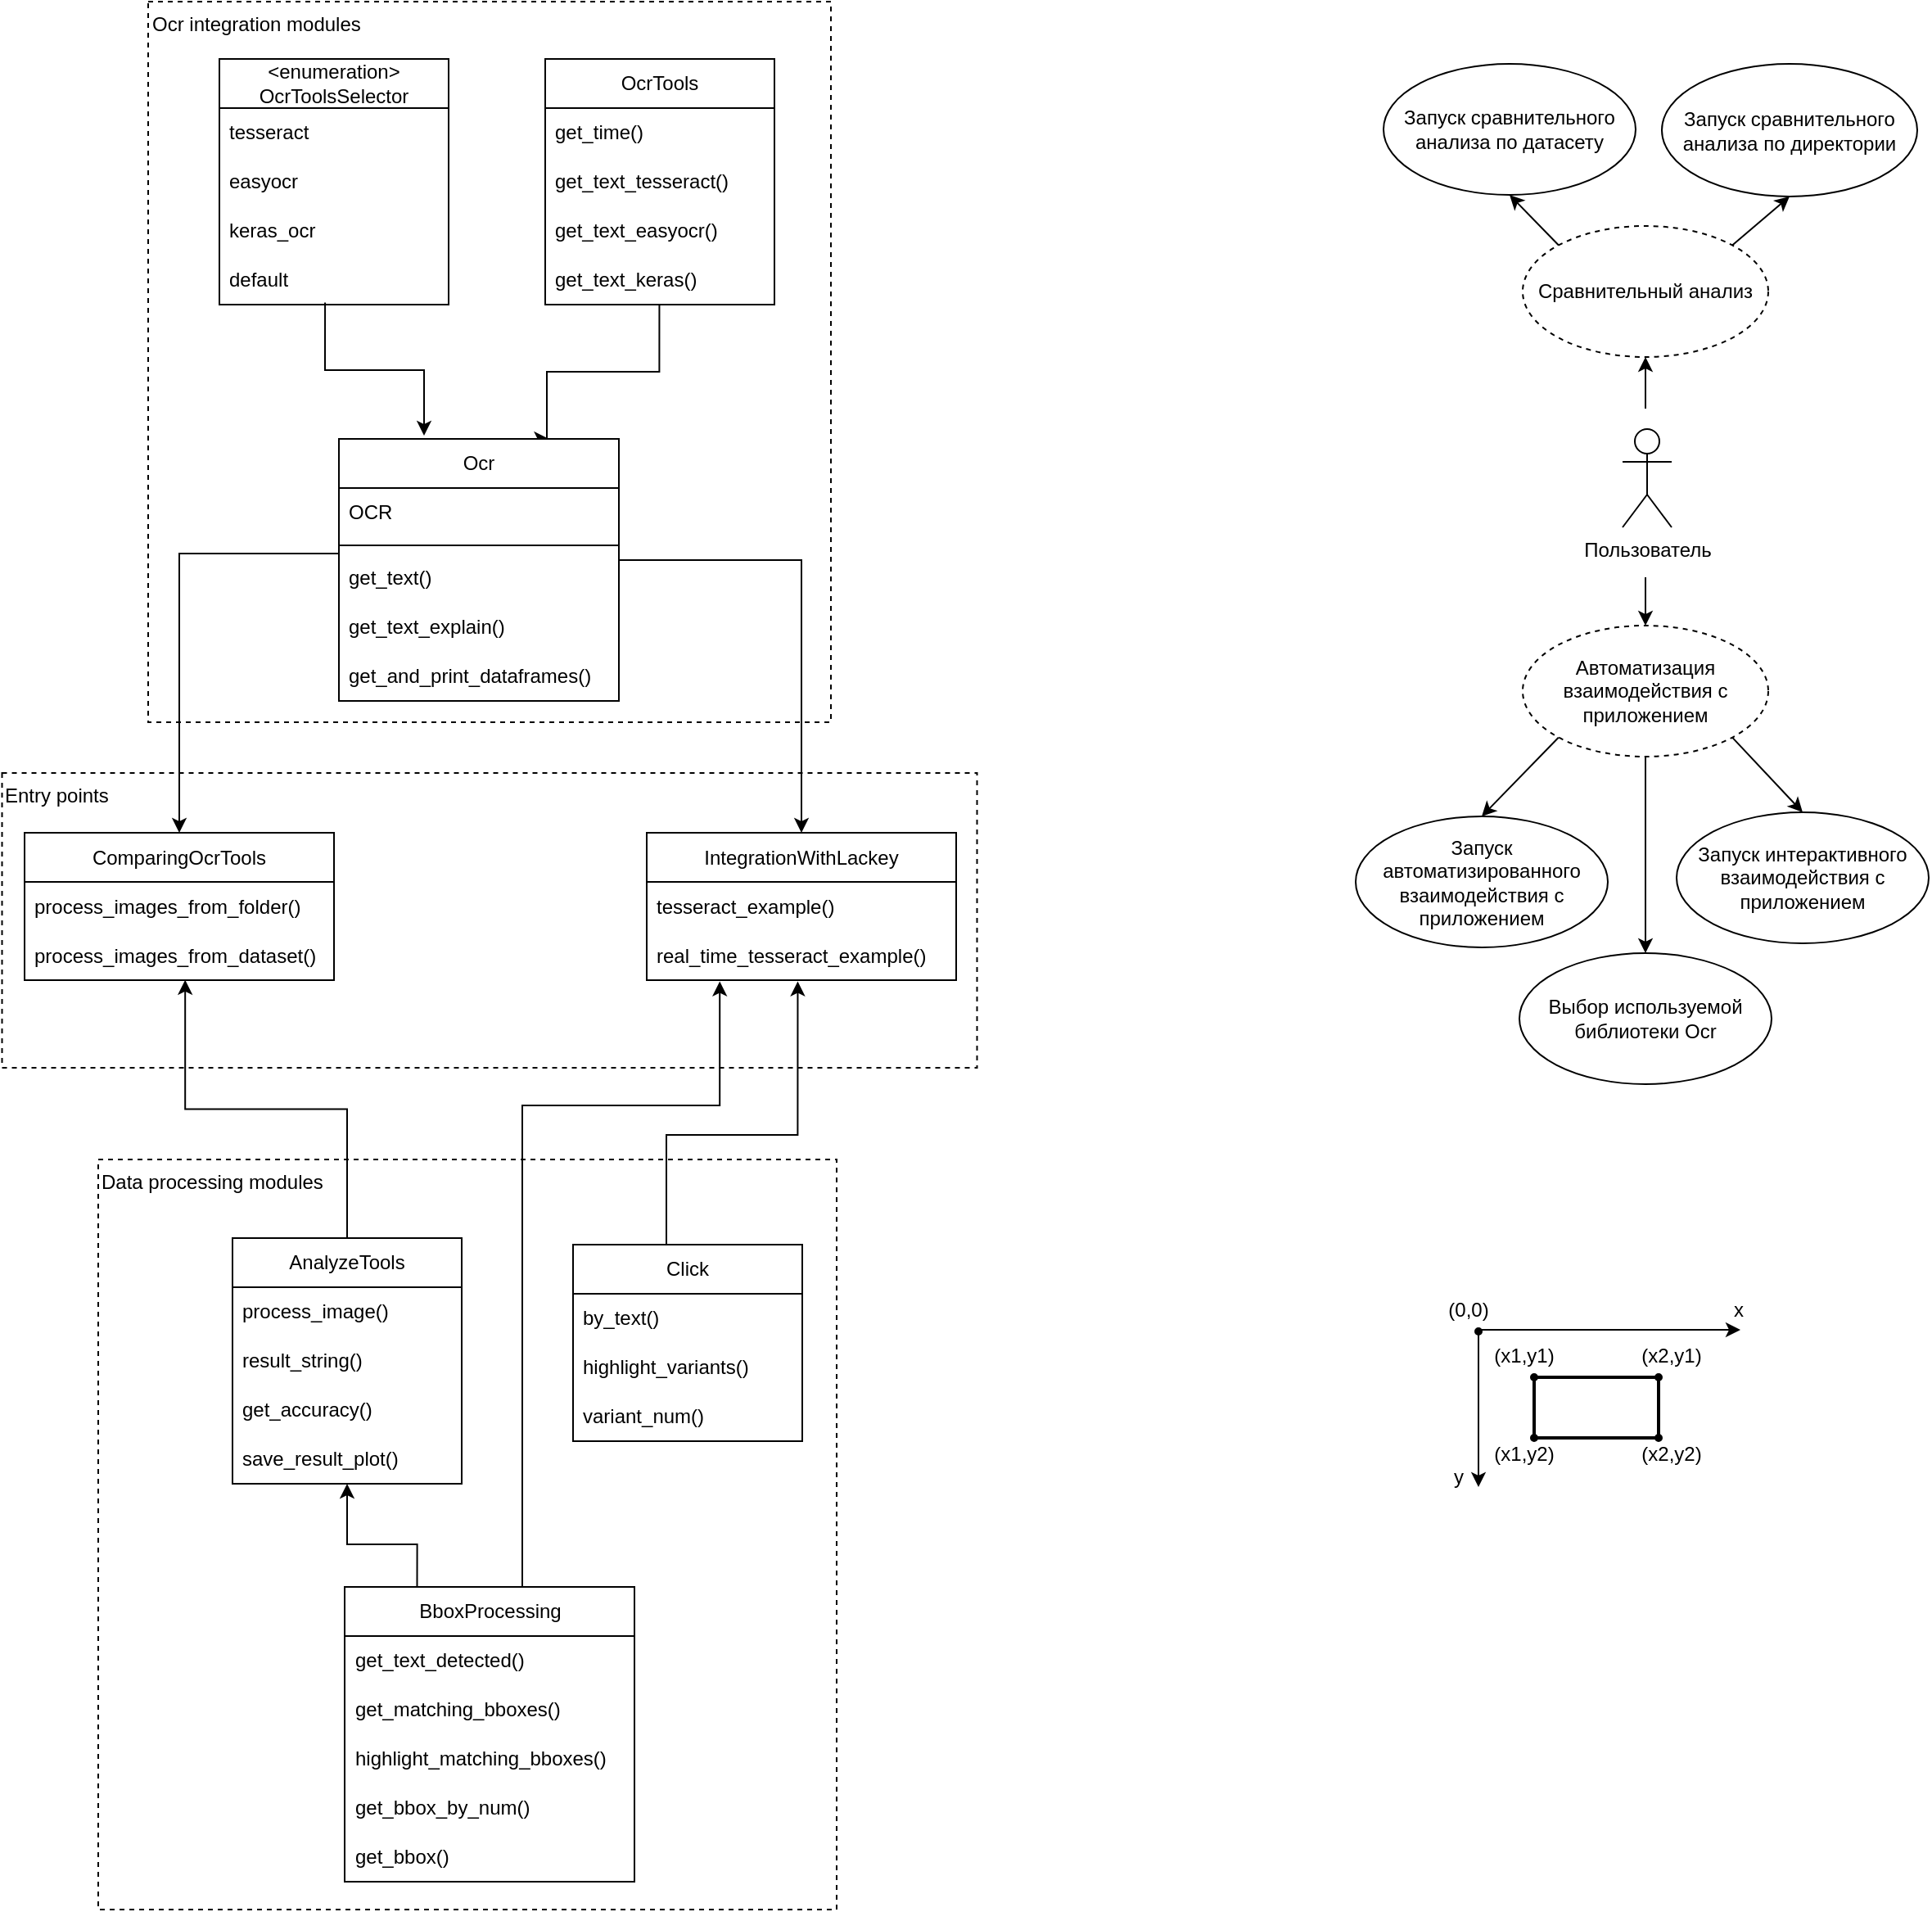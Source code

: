 <mxfile version="24.5.5" type="device">
  <diagram id="C5RBs43oDa-KdzZeNtuy" name="Page-1">
    <mxGraphModel dx="2269" dy="2586" grid="0" gridSize="10" guides="1" tooltips="1" connect="1" arrows="1" fold="1" page="1" pageScale="1" pageWidth="827" pageHeight="1169" math="0" shadow="0">
      <root>
        <mxCell id="WIyWlLk6GJQsqaUBKTNV-0" />
        <mxCell id="WIyWlLk6GJQsqaUBKTNV-1" parent="WIyWlLk6GJQsqaUBKTNV-0" />
        <mxCell id="v5EBdVpUXsmUCi9kOZjm-39" style="edgeStyle=none;rounded=0;orthogonalLoop=1;jettySize=auto;html=1;exitX=0.5;exitY=0;exitDx=0;exitDy=0;entryX=0.5;entryY=1;entryDx=0;entryDy=0;" edge="1" parent="WIyWlLk6GJQsqaUBKTNV-1" source="v5EBdVpUXsmUCi9kOZjm-38" target="v5EBdVpUXsmUCi9kOZjm-25">
          <mxGeometry relative="1" as="geometry" />
        </mxCell>
        <mxCell id="v5EBdVpUXsmUCi9kOZjm-40" style="edgeStyle=none;rounded=0;orthogonalLoop=1;jettySize=auto;html=1;exitX=0.5;exitY=1;exitDx=0;exitDy=0;entryX=0.5;entryY=0;entryDx=0;entryDy=0;" edge="1" parent="WIyWlLk6GJQsqaUBKTNV-1" source="v5EBdVpUXsmUCi9kOZjm-38" target="v5EBdVpUXsmUCi9kOZjm-32">
          <mxGeometry relative="1" as="geometry" />
        </mxCell>
        <mxCell id="v5EBdVpUXsmUCi9kOZjm-38" value="" style="ellipse;whiteSpace=wrap;html=1;aspect=fixed;strokeColor=#FFFFFF;" vertex="1" parent="WIyWlLk6GJQsqaUBKTNV-1">
          <mxGeometry x="1118" y="-338" width="102" height="102" as="geometry" />
        </mxCell>
        <mxCell id="9-7d3YJmFRFUciD0fTXq-8" value="Entry points" style="rounded=0;whiteSpace=wrap;html=1;dashed=1;align=left;verticalAlign=top;" parent="WIyWlLk6GJQsqaUBKTNV-1" vertex="1">
          <mxGeometry x="165.25" y="-116" width="595.5" height="180" as="geometry" />
        </mxCell>
        <mxCell id="9-7d3YJmFRFUciD0fTXq-7" value="Ocr integration modules" style="rounded=0;whiteSpace=wrap;html=1;dashed=1;align=left;verticalAlign=top;" parent="WIyWlLk6GJQsqaUBKTNV-1" vertex="1">
          <mxGeometry x="254.5" y="-587" width="417" height="440" as="geometry" />
        </mxCell>
        <mxCell id="9-7d3YJmFRFUciD0fTXq-4" value="Data processing modules" style="rounded=0;whiteSpace=wrap;html=1;dashed=1;align=left;verticalAlign=top;" parent="WIyWlLk6GJQsqaUBKTNV-1" vertex="1">
          <mxGeometry x="224" y="120" width="451" height="458" as="geometry" />
        </mxCell>
        <mxCell id="HuecpJ5Ijg-PnafFDGNc-4" value="" style="rounded=0;whiteSpace=wrap;html=1;strokeWidth=2;" parent="WIyWlLk6GJQsqaUBKTNV-1" vertex="1">
          <mxGeometry x="1101" y="253" width="76" height="37" as="geometry" />
        </mxCell>
        <mxCell id="HuecpJ5Ijg-PnafFDGNc-7" value="" style="endArrow=classic;html=1;rounded=0;" parent="WIyWlLk6GJQsqaUBKTNV-1" edge="1">
          <mxGeometry relative="1" as="geometry">
            <mxPoint x="1067" y="224" as="sourcePoint" />
            <mxPoint x="1227" y="224" as="targetPoint" />
          </mxGeometry>
        </mxCell>
        <mxCell id="HuecpJ5Ijg-PnafFDGNc-10" value="" style="endArrow=classic;html=1;rounded=0;" parent="WIyWlLk6GJQsqaUBKTNV-1" edge="1">
          <mxGeometry relative="1" as="geometry">
            <mxPoint x="1067" y="224" as="sourcePoint" />
            <mxPoint x="1067" y="320" as="targetPoint" />
          </mxGeometry>
        </mxCell>
        <mxCell id="HuecpJ5Ijg-PnafFDGNc-13" value="x" style="text;html=1;align=center;verticalAlign=middle;whiteSpace=wrap;rounded=0;" parent="WIyWlLk6GJQsqaUBKTNV-1" vertex="1">
          <mxGeometry x="1196" y="197" width="60" height="30" as="geometry" />
        </mxCell>
        <mxCell id="HuecpJ5Ijg-PnafFDGNc-15" value="y" style="text;html=1;align=center;verticalAlign=middle;whiteSpace=wrap;rounded=0;" parent="WIyWlLk6GJQsqaUBKTNV-1" vertex="1">
          <mxGeometry x="1025" y="299" width="60" height="30" as="geometry" />
        </mxCell>
        <mxCell id="HuecpJ5Ijg-PnafFDGNc-16" value="(x1,y1)" style="text;html=1;align=center;verticalAlign=middle;whiteSpace=wrap;rounded=0;" parent="WIyWlLk6GJQsqaUBKTNV-1" vertex="1">
          <mxGeometry x="1065" y="225" width="60" height="30" as="geometry" />
        </mxCell>
        <mxCell id="HuecpJ5Ijg-PnafFDGNc-18" value="" style="ellipse;whiteSpace=wrap;html=1;aspect=fixed;fillColor=#000000;" parent="WIyWlLk6GJQsqaUBKTNV-1" vertex="1">
          <mxGeometry x="1099" y="251" width="4" height="4" as="geometry" />
        </mxCell>
        <mxCell id="HuecpJ5Ijg-PnafFDGNc-19" value="" style="ellipse;whiteSpace=wrap;html=1;aspect=fixed;fillColor=#000000;" parent="WIyWlLk6GJQsqaUBKTNV-1" vertex="1">
          <mxGeometry x="1175" y="251" width="4" height="4" as="geometry" />
        </mxCell>
        <mxCell id="HuecpJ5Ijg-PnafFDGNc-20" value="" style="ellipse;whiteSpace=wrap;html=1;aspect=fixed;fillColor=#000000;" parent="WIyWlLk6GJQsqaUBKTNV-1" vertex="1">
          <mxGeometry x="1099" y="288" width="4" height="4" as="geometry" />
        </mxCell>
        <mxCell id="HuecpJ5Ijg-PnafFDGNc-21" value="" style="ellipse;whiteSpace=wrap;html=1;aspect=fixed;fillColor=#000000;" parent="WIyWlLk6GJQsqaUBKTNV-1" vertex="1">
          <mxGeometry x="1175" y="288" width="4" height="4" as="geometry" />
        </mxCell>
        <mxCell id="HuecpJ5Ijg-PnafFDGNc-22" value="(x2,y1)" style="text;html=1;align=center;verticalAlign=middle;whiteSpace=wrap;rounded=0;" parent="WIyWlLk6GJQsqaUBKTNV-1" vertex="1">
          <mxGeometry x="1155" y="225" width="60" height="30" as="geometry" />
        </mxCell>
        <mxCell id="HuecpJ5Ijg-PnafFDGNc-23" value="(x1,y2)" style="text;html=1;align=center;verticalAlign=middle;whiteSpace=wrap;rounded=0;" parent="WIyWlLk6GJQsqaUBKTNV-1" vertex="1">
          <mxGeometry x="1065" y="285" width="60" height="30" as="geometry" />
        </mxCell>
        <mxCell id="HuecpJ5Ijg-PnafFDGNc-25" value="(x2,y2)" style="text;html=1;align=center;verticalAlign=middle;whiteSpace=wrap;rounded=0;" parent="WIyWlLk6GJQsqaUBKTNV-1" vertex="1">
          <mxGeometry x="1155" y="285" width="60" height="30" as="geometry" />
        </mxCell>
        <mxCell id="HuecpJ5Ijg-PnafFDGNc-26" value="(0,0)" style="text;html=1;align=center;verticalAlign=middle;whiteSpace=wrap;rounded=0;" parent="WIyWlLk6GJQsqaUBKTNV-1" vertex="1">
          <mxGeometry x="1031" y="197" width="60" height="30" as="geometry" />
        </mxCell>
        <mxCell id="HuecpJ5Ijg-PnafFDGNc-27" value="" style="ellipse;whiteSpace=wrap;html=1;aspect=fixed;fillColor=#000000;" parent="WIyWlLk6GJQsqaUBKTNV-1" vertex="1">
          <mxGeometry x="1065" y="223" width="4" height="4" as="geometry" />
        </mxCell>
        <mxCell id="v5EBdVpUXsmUCi9kOZjm-20" style="edgeStyle=orthogonalEdgeStyle;rounded=0;orthogonalLoop=1;jettySize=auto;html=1;exitX=0.498;exitY=0.986;exitDx=0;exitDy=0;entryX=0.75;entryY=0;entryDx=0;entryDy=0;exitPerimeter=0;" edge="1" parent="WIyWlLk6GJQsqaUBKTNV-1" source="9-7d3YJmFRFUciD0fTXq-3" target="HuecpJ5Ijg-PnafFDGNc-0">
          <mxGeometry relative="1" as="geometry">
            <Array as="points">
              <mxPoint x="567" y="-361" />
              <mxPoint x="498" y="-361" />
            </Array>
          </mxGeometry>
        </mxCell>
        <mxCell id="9-7d3YJmFRFUciD0fTXq-0" value="OcrTools" style="swimlane;fontStyle=0;childLayout=stackLayout;horizontal=1;startSize=30;horizontalStack=0;resizeParent=1;resizeParentMax=0;resizeLast=0;collapsible=1;marginBottom=0;whiteSpace=wrap;html=1;" parent="WIyWlLk6GJQsqaUBKTNV-1" vertex="1">
          <mxGeometry x="497" y="-552" width="140" height="150" as="geometry" />
        </mxCell>
        <mxCell id="9-7d3YJmFRFUciD0fTXq-1" value="get_time()" style="text;strokeColor=none;fillColor=none;align=left;verticalAlign=middle;spacingLeft=4;spacingRight=4;overflow=hidden;points=[[0,0.5],[1,0.5]];portConstraint=eastwest;rotatable=0;whiteSpace=wrap;html=1;" parent="9-7d3YJmFRFUciD0fTXq-0" vertex="1">
          <mxGeometry y="30" width="140" height="30" as="geometry" />
        </mxCell>
        <mxCell id="9-7d3YJmFRFUciD0fTXq-34" value="get_text_tesseract()" style="text;strokeColor=none;fillColor=none;align=left;verticalAlign=middle;spacingLeft=4;spacingRight=4;overflow=hidden;points=[[0,0.5],[1,0.5]];portConstraint=eastwest;rotatable=0;whiteSpace=wrap;html=1;" parent="9-7d3YJmFRFUciD0fTXq-0" vertex="1">
          <mxGeometry y="60" width="140" height="30" as="geometry" />
        </mxCell>
        <mxCell id="9-7d3YJmFRFUciD0fTXq-2" value="get_text_easyocr()" style="text;strokeColor=none;fillColor=none;align=left;verticalAlign=middle;spacingLeft=4;spacingRight=4;overflow=hidden;points=[[0,0.5],[1,0.5]];portConstraint=eastwest;rotatable=0;whiteSpace=wrap;html=1;" parent="9-7d3YJmFRFUciD0fTXq-0" vertex="1">
          <mxGeometry y="90" width="140" height="30" as="geometry" />
        </mxCell>
        <mxCell id="9-7d3YJmFRFUciD0fTXq-3" value="get_text_keras()" style="text;strokeColor=none;fillColor=none;align=left;verticalAlign=middle;spacingLeft=4;spacingRight=4;overflow=hidden;points=[[0,0.5],[1,0.5]];portConstraint=eastwest;rotatable=0;whiteSpace=wrap;html=1;" parent="9-7d3YJmFRFUciD0fTXq-0" vertex="1">
          <mxGeometry y="120" width="140" height="30" as="geometry" />
        </mxCell>
        <mxCell id="v5EBdVpUXsmUCi9kOZjm-21" style="edgeStyle=orthogonalEdgeStyle;rounded=0;orthogonalLoop=1;jettySize=auto;html=1;exitX=0.461;exitY=0.958;exitDx=0;exitDy=0;exitPerimeter=0;" edge="1" parent="WIyWlLk6GJQsqaUBKTNV-1" source="9-7d3YJmFRFUciD0fTXq-41">
          <mxGeometry relative="1" as="geometry">
            <mxPoint x="423" y="-322" as="targetPoint" />
            <Array as="points">
              <mxPoint x="363" y="-362" />
              <mxPoint x="423" y="-362" />
            </Array>
          </mxGeometry>
        </mxCell>
        <mxCell id="9-7d3YJmFRFUciD0fTXq-37" value="&lt;div&gt;&amp;lt;enumeration&amp;gt;&lt;/div&gt;OcrToolsSelector" style="swimlane;fontStyle=0;childLayout=stackLayout;horizontal=1;startSize=30;horizontalStack=0;resizeParent=1;resizeParentMax=0;resizeLast=0;collapsible=1;marginBottom=0;whiteSpace=wrap;html=1;" parent="WIyWlLk6GJQsqaUBKTNV-1" vertex="1">
          <mxGeometry x="298" y="-552" width="140" height="150" as="geometry" />
        </mxCell>
        <mxCell id="9-7d3YJmFRFUciD0fTXq-38" value="tesseract" style="text;strokeColor=none;fillColor=none;align=left;verticalAlign=middle;spacingLeft=4;spacingRight=4;overflow=hidden;points=[[0,0.5],[1,0.5]];portConstraint=eastwest;rotatable=0;whiteSpace=wrap;html=1;" parent="9-7d3YJmFRFUciD0fTXq-37" vertex="1">
          <mxGeometry y="30" width="140" height="30" as="geometry" />
        </mxCell>
        <mxCell id="9-7d3YJmFRFUciD0fTXq-44" value="easyocr" style="text;strokeColor=none;fillColor=none;align=left;verticalAlign=middle;spacingLeft=4;spacingRight=4;overflow=hidden;points=[[0,0.5],[1,0.5]];portConstraint=eastwest;rotatable=0;whiteSpace=wrap;html=1;" parent="9-7d3YJmFRFUciD0fTXq-37" vertex="1">
          <mxGeometry y="60" width="140" height="30" as="geometry" />
        </mxCell>
        <mxCell id="9-7d3YJmFRFUciD0fTXq-45" value="keras_ocr" style="text;strokeColor=none;fillColor=none;align=left;verticalAlign=middle;spacingLeft=4;spacingRight=4;overflow=hidden;points=[[0,0.5],[1,0.5]];portConstraint=eastwest;rotatable=0;whiteSpace=wrap;html=1;" parent="9-7d3YJmFRFUciD0fTXq-37" vertex="1">
          <mxGeometry y="90" width="140" height="30" as="geometry" />
        </mxCell>
        <mxCell id="9-7d3YJmFRFUciD0fTXq-41" value="default" style="text;strokeColor=none;fillColor=none;align=left;verticalAlign=middle;spacingLeft=4;spacingRight=4;overflow=hidden;points=[[0,0.5],[1,0.5]];portConstraint=eastwest;rotatable=0;whiteSpace=wrap;html=1;" parent="9-7d3YJmFRFUciD0fTXq-37" vertex="1">
          <mxGeometry y="120" width="140" height="30" as="geometry" />
        </mxCell>
        <mxCell id="9-7d3YJmFRFUciD0fTXq-46" value="BboxProcessing" style="swimlane;fontStyle=0;childLayout=stackLayout;horizontal=1;startSize=30;horizontalStack=0;resizeParent=1;resizeParentMax=0;resizeLast=0;collapsible=1;marginBottom=0;whiteSpace=wrap;html=1;" parent="WIyWlLk6GJQsqaUBKTNV-1" vertex="1">
          <mxGeometry x="374.5" y="381" width="177" height="180" as="geometry" />
        </mxCell>
        <mxCell id="9-7d3YJmFRFUciD0fTXq-51" value="get_text_detected()" style="text;strokeColor=none;fillColor=none;align=left;verticalAlign=middle;spacingLeft=4;spacingRight=4;overflow=hidden;points=[[0,0.5],[1,0.5]];portConstraint=eastwest;rotatable=0;whiteSpace=wrap;html=1;" parent="9-7d3YJmFRFUciD0fTXq-46" vertex="1">
          <mxGeometry y="30" width="177" height="30" as="geometry" />
        </mxCell>
        <mxCell id="9-7d3YJmFRFUciD0fTXq-52" value="get_matching_bboxes()" style="text;strokeColor=none;fillColor=none;align=left;verticalAlign=middle;spacingLeft=4;spacingRight=4;overflow=hidden;points=[[0,0.5],[1,0.5]];portConstraint=eastwest;rotatable=0;whiteSpace=wrap;html=1;" parent="9-7d3YJmFRFUciD0fTXq-46" vertex="1">
          <mxGeometry y="60" width="177" height="30" as="geometry" />
        </mxCell>
        <mxCell id="v5EBdVpUXsmUCi9kOZjm-50" value="highlight_matching_bboxes()" style="text;strokeColor=none;fillColor=none;align=left;verticalAlign=middle;spacingLeft=4;spacingRight=4;overflow=hidden;points=[[0,0.5],[1,0.5]];portConstraint=eastwest;rotatable=0;whiteSpace=wrap;html=1;" vertex="1" parent="9-7d3YJmFRFUciD0fTXq-46">
          <mxGeometry y="90" width="177" height="30" as="geometry" />
        </mxCell>
        <mxCell id="v5EBdVpUXsmUCi9kOZjm-53" value="get_bbox_by_num()" style="text;strokeColor=none;fillColor=none;align=left;verticalAlign=middle;spacingLeft=4;spacingRight=4;overflow=hidden;points=[[0,0.5],[1,0.5]];portConstraint=eastwest;rotatable=0;whiteSpace=wrap;html=1;" vertex="1" parent="9-7d3YJmFRFUciD0fTXq-46">
          <mxGeometry y="120" width="177" height="30" as="geometry" />
        </mxCell>
        <mxCell id="9-7d3YJmFRFUciD0fTXq-53" value="get_bbox()" style="text;strokeColor=none;fillColor=none;align=left;verticalAlign=middle;spacingLeft=4;spacingRight=4;overflow=hidden;points=[[0,0.5],[1,0.5]];portConstraint=eastwest;rotatable=0;whiteSpace=wrap;html=1;" parent="9-7d3YJmFRFUciD0fTXq-46" vertex="1">
          <mxGeometry y="150" width="177" height="30" as="geometry" />
        </mxCell>
        <mxCell id="9-7d3YJmFRFUciD0fTXq-54" value="Click" style="swimlane;fontStyle=0;childLayout=stackLayout;horizontal=1;startSize=30;horizontalStack=0;resizeParent=1;resizeParentMax=0;resizeLast=0;collapsible=1;marginBottom=0;whiteSpace=wrap;html=1;" parent="WIyWlLk6GJQsqaUBKTNV-1" vertex="1">
          <mxGeometry x="514" y="172" width="140" height="120" as="geometry" />
        </mxCell>
        <mxCell id="9-7d3YJmFRFUciD0fTXq-55" value="by_text()" style="text;strokeColor=none;fillColor=none;align=left;verticalAlign=middle;spacingLeft=4;spacingRight=4;overflow=hidden;points=[[0,0.5],[1,0.5]];portConstraint=eastwest;rotatable=0;whiteSpace=wrap;html=1;" parent="9-7d3YJmFRFUciD0fTXq-54" vertex="1">
          <mxGeometry y="30" width="140" height="30" as="geometry" />
        </mxCell>
        <mxCell id="v5EBdVpUXsmUCi9kOZjm-48" value="highlight_variants()" style="text;strokeColor=none;fillColor=none;align=left;verticalAlign=middle;spacingLeft=4;spacingRight=4;overflow=hidden;points=[[0,0.5],[1,0.5]];portConstraint=eastwest;rotatable=0;whiteSpace=wrap;html=1;" vertex="1" parent="9-7d3YJmFRFUciD0fTXq-54">
          <mxGeometry y="60" width="140" height="30" as="geometry" />
        </mxCell>
        <mxCell id="v5EBdVpUXsmUCi9kOZjm-49" value="variant_num()" style="text;strokeColor=none;fillColor=none;align=left;verticalAlign=middle;spacingLeft=4;spacingRight=4;overflow=hidden;points=[[0,0.5],[1,0.5]];portConstraint=eastwest;rotatable=0;whiteSpace=wrap;html=1;" vertex="1" parent="9-7d3YJmFRFUciD0fTXq-54">
          <mxGeometry y="90" width="140" height="30" as="geometry" />
        </mxCell>
        <mxCell id="v5EBdVpUXsmUCi9kOZjm-0" value="ComparingOcrTools" style="swimlane;fontStyle=0;childLayout=stackLayout;horizontal=1;startSize=30;horizontalStack=0;resizeParent=1;resizeParentMax=0;resizeLast=0;collapsible=1;marginBottom=0;whiteSpace=wrap;html=1;" vertex="1" parent="WIyWlLk6GJQsqaUBKTNV-1">
          <mxGeometry x="179" y="-79.5" width="189" height="90" as="geometry" />
        </mxCell>
        <mxCell id="v5EBdVpUXsmUCi9kOZjm-1" value="process_images_from_folder()" style="text;strokeColor=none;fillColor=none;align=left;verticalAlign=middle;spacingLeft=4;spacingRight=4;overflow=hidden;points=[[0,0.5],[1,0.5]];portConstraint=eastwest;rotatable=0;whiteSpace=wrap;html=1;" vertex="1" parent="v5EBdVpUXsmUCi9kOZjm-0">
          <mxGeometry y="30" width="189" height="30" as="geometry" />
        </mxCell>
        <mxCell id="v5EBdVpUXsmUCi9kOZjm-2" value="process_images_from_dataset()" style="text;strokeColor=none;fillColor=none;align=left;verticalAlign=middle;spacingLeft=4;spacingRight=4;overflow=hidden;points=[[0,0.5],[1,0.5]];portConstraint=eastwest;rotatable=0;whiteSpace=wrap;html=1;" vertex="1" parent="v5EBdVpUXsmUCi9kOZjm-0">
          <mxGeometry y="60" width="189" height="30" as="geometry" />
        </mxCell>
        <mxCell id="v5EBdVpUXsmUCi9kOZjm-7" value="IntegrationWithLackey" style="swimlane;fontStyle=0;childLayout=stackLayout;horizontal=1;startSize=30;horizontalStack=0;resizeParent=1;resizeParentMax=0;resizeLast=0;collapsible=1;marginBottom=0;whiteSpace=wrap;html=1;" vertex="1" parent="WIyWlLk6GJQsqaUBKTNV-1">
          <mxGeometry x="559" y="-79.5" width="189" height="90" as="geometry" />
        </mxCell>
        <mxCell id="v5EBdVpUXsmUCi9kOZjm-46" value="tesseract_example()" style="text;strokeColor=none;fillColor=none;align=left;verticalAlign=middle;spacingLeft=4;spacingRight=4;overflow=hidden;points=[[0,0.5],[1,0.5]];portConstraint=eastwest;rotatable=0;whiteSpace=wrap;html=1;" vertex="1" parent="v5EBdVpUXsmUCi9kOZjm-7">
          <mxGeometry y="30" width="189" height="30" as="geometry" />
        </mxCell>
        <mxCell id="v5EBdVpUXsmUCi9kOZjm-8" value="real_time_tesseract_example()" style="text;strokeColor=none;fillColor=none;align=left;verticalAlign=middle;spacingLeft=4;spacingRight=4;overflow=hidden;points=[[0,0.5],[1,0.5]];portConstraint=eastwest;rotatable=0;whiteSpace=wrap;html=1;" vertex="1" parent="v5EBdVpUXsmUCi9kOZjm-7">
          <mxGeometry y="60" width="189" height="30" as="geometry" />
        </mxCell>
        <mxCell id="v5EBdVpUXsmUCi9kOZjm-14" value="AnalyzeTools" style="swimlane;fontStyle=0;childLayout=stackLayout;horizontal=1;startSize=30;horizontalStack=0;resizeParent=1;resizeParentMax=0;resizeLast=0;collapsible=1;marginBottom=0;whiteSpace=wrap;html=1;" vertex="1" parent="WIyWlLk6GJQsqaUBKTNV-1">
          <mxGeometry x="306" y="168" width="140" height="150" as="geometry" />
        </mxCell>
        <mxCell id="v5EBdVpUXsmUCi9kOZjm-4" value="process_image()" style="text;strokeColor=none;fillColor=none;align=left;verticalAlign=middle;spacingLeft=4;spacingRight=4;overflow=hidden;points=[[0,0.5],[1,0.5]];portConstraint=eastwest;rotatable=0;whiteSpace=wrap;html=1;" vertex="1" parent="v5EBdVpUXsmUCi9kOZjm-14">
          <mxGeometry y="30" width="140" height="30" as="geometry" />
        </mxCell>
        <mxCell id="v5EBdVpUXsmUCi9kOZjm-3" value="result_string()" style="text;strokeColor=none;fillColor=none;align=left;verticalAlign=middle;spacingLeft=4;spacingRight=4;overflow=hidden;points=[[0,0.5],[1,0.5]];portConstraint=eastwest;rotatable=0;whiteSpace=wrap;html=1;" vertex="1" parent="v5EBdVpUXsmUCi9kOZjm-14">
          <mxGeometry y="60" width="140" height="30" as="geometry" />
        </mxCell>
        <mxCell id="v5EBdVpUXsmUCi9kOZjm-5" value="get_accuracy()" style="text;strokeColor=none;fillColor=none;align=left;verticalAlign=middle;spacingLeft=4;spacingRight=4;overflow=hidden;points=[[0,0.5],[1,0.5]];portConstraint=eastwest;rotatable=0;whiteSpace=wrap;html=1;" vertex="1" parent="v5EBdVpUXsmUCi9kOZjm-14">
          <mxGeometry y="90" width="140" height="30" as="geometry" />
        </mxCell>
        <mxCell id="v5EBdVpUXsmUCi9kOZjm-6" value="save_result_plot()" style="text;strokeColor=none;fillColor=none;align=left;verticalAlign=middle;spacingLeft=4;spacingRight=4;overflow=hidden;points=[[0,0.5],[1,0.5]];portConstraint=eastwest;rotatable=0;whiteSpace=wrap;html=1;" vertex="1" parent="v5EBdVpUXsmUCi9kOZjm-14">
          <mxGeometry y="120" width="140" height="30" as="geometry" />
        </mxCell>
        <mxCell id="v5EBdVpUXsmUCi9kOZjm-16" style="edgeStyle=orthogonalEdgeStyle;rounded=0;orthogonalLoop=1;jettySize=auto;html=1;exitX=0.5;exitY=0;exitDx=0;exitDy=0;entryX=0.519;entryY=0.997;entryDx=0;entryDy=0;entryPerimeter=0;" edge="1" parent="WIyWlLk6GJQsqaUBKTNV-1" source="v5EBdVpUXsmUCi9kOZjm-14" target="v5EBdVpUXsmUCi9kOZjm-2">
          <mxGeometry relative="1" as="geometry" />
        </mxCell>
        <mxCell id="v5EBdVpUXsmUCi9kOZjm-17" style="rounded=0;orthogonalLoop=1;jettySize=auto;html=1;exitX=0.5;exitY=0;exitDx=0;exitDy=0;entryX=0.236;entryY=1.025;entryDx=0;entryDy=0;entryPerimeter=0;edgeStyle=orthogonalEdgeStyle;" edge="1" parent="WIyWlLk6GJQsqaUBKTNV-1" source="9-7d3YJmFRFUciD0fTXq-46" target="v5EBdVpUXsmUCi9kOZjm-8">
          <mxGeometry relative="1" as="geometry">
            <Array as="points">
              <mxPoint x="483" y="87" />
              <mxPoint x="604" y="87" />
            </Array>
          </mxGeometry>
        </mxCell>
        <mxCell id="v5EBdVpUXsmUCi9kOZjm-18" style="edgeStyle=orthogonalEdgeStyle;rounded=0;orthogonalLoop=1;jettySize=auto;html=1;exitX=0.5;exitY=0;exitDx=0;exitDy=0;entryX=0.488;entryY=1.025;entryDx=0;entryDy=0;entryPerimeter=0;" edge="1" parent="WIyWlLk6GJQsqaUBKTNV-1" source="9-7d3YJmFRFUciD0fTXq-54" target="v5EBdVpUXsmUCi9kOZjm-8">
          <mxGeometry relative="1" as="geometry">
            <Array as="points">
              <mxPoint x="571" y="172" />
              <mxPoint x="571" y="105" />
              <mxPoint x="651" y="105" />
            </Array>
          </mxGeometry>
        </mxCell>
        <mxCell id="HuecpJ5Ijg-PnafFDGNc-0" value="Ocr" style="swimlane;fontStyle=0;childLayout=stackLayout;horizontal=1;startSize=30;horizontalStack=0;resizeParent=1;resizeParentMax=0;resizeLast=0;collapsible=1;marginBottom=0;whiteSpace=wrap;html=1;" parent="WIyWlLk6GJQsqaUBKTNV-1" vertex="1">
          <mxGeometry x="371" y="-320" width="171" height="160" as="geometry" />
        </mxCell>
        <mxCell id="HuecpJ5Ijg-PnafFDGNc-1" value="OCR" style="text;strokeColor=none;fillColor=none;align=left;verticalAlign=middle;spacingLeft=4;spacingRight=4;overflow=hidden;points=[[0,0.5],[1,0.5]];portConstraint=eastwest;rotatable=0;whiteSpace=wrap;html=1;" parent="HuecpJ5Ijg-PnafFDGNc-0" vertex="1">
          <mxGeometry y="30" width="171" height="30" as="geometry" />
        </mxCell>
        <mxCell id="9-7d3YJmFRFUciD0fTXq-12" value="" style="line;strokeWidth=1;html=1;spacingTop=0;spacing=1;" parent="HuecpJ5Ijg-PnafFDGNc-0" vertex="1">
          <mxGeometry y="60" width="171" height="10" as="geometry" />
        </mxCell>
        <mxCell id="HuecpJ5Ijg-PnafFDGNc-2" value="get_text()" style="text;strokeColor=none;fillColor=none;align=left;verticalAlign=middle;spacingLeft=4;spacingRight=4;overflow=hidden;points=[[0,0.5],[1,0.5]];portConstraint=eastwest;rotatable=0;whiteSpace=wrap;html=1;" parent="HuecpJ5Ijg-PnafFDGNc-0" vertex="1">
          <mxGeometry y="70" width="171" height="30" as="geometry" />
        </mxCell>
        <mxCell id="v5EBdVpUXsmUCi9kOZjm-43" value="get_text_explain()" style="text;strokeColor=none;fillColor=none;align=left;verticalAlign=middle;spacingLeft=4;spacingRight=4;overflow=hidden;points=[[0,0.5],[1,0.5]];portConstraint=eastwest;rotatable=0;whiteSpace=wrap;html=1;" vertex="1" parent="HuecpJ5Ijg-PnafFDGNc-0">
          <mxGeometry y="100" width="171" height="30" as="geometry" />
        </mxCell>
        <mxCell id="9-7d3YJmFRFUciD0fTXq-13" value="get_and_print_dataframes()" style="text;strokeColor=none;fillColor=none;align=left;verticalAlign=middle;spacingLeft=4;spacingRight=4;overflow=hidden;points=[[0,0.5],[1,0.5]];portConstraint=eastwest;rotatable=0;whiteSpace=wrap;html=1;" parent="HuecpJ5Ijg-PnafFDGNc-0" vertex="1">
          <mxGeometry y="130" width="171" height="30" as="geometry" />
        </mxCell>
        <mxCell id="v5EBdVpUXsmUCi9kOZjm-22" style="edgeStyle=orthogonalEdgeStyle;rounded=0;orthogonalLoop=1;jettySize=auto;html=1;exitX=0;exitY=0.5;exitDx=0;exitDy=0;entryX=0.5;entryY=0;entryDx=0;entryDy=0;" edge="1" parent="WIyWlLk6GJQsqaUBKTNV-1" source="9-7d3YJmFRFUciD0fTXq-13" target="v5EBdVpUXsmUCi9kOZjm-0">
          <mxGeometry relative="1" as="geometry">
            <Array as="points">
              <mxPoint x="371" y="-250" />
              <mxPoint x="273" y="-250" />
            </Array>
          </mxGeometry>
        </mxCell>
        <mxCell id="v5EBdVpUXsmUCi9kOZjm-23" style="edgeStyle=orthogonalEdgeStyle;rounded=0;orthogonalLoop=1;jettySize=auto;html=1;exitX=1;exitY=0.5;exitDx=0;exitDy=0;entryX=0.5;entryY=0;entryDx=0;entryDy=0;" edge="1" parent="WIyWlLk6GJQsqaUBKTNV-1" source="9-7d3YJmFRFUciD0fTXq-13" target="v5EBdVpUXsmUCi9kOZjm-7">
          <mxGeometry relative="1" as="geometry">
            <Array as="points">
              <mxPoint x="542" y="-246" />
              <mxPoint x="654" y="-246" />
            </Array>
          </mxGeometry>
        </mxCell>
        <mxCell id="v5EBdVpUXsmUCi9kOZjm-24" value="Пользователь" style="shape=umlActor;verticalLabelPosition=bottom;verticalAlign=top;html=1;outlineConnect=0;" vertex="1" parent="WIyWlLk6GJQsqaUBKTNV-1">
          <mxGeometry x="1155" y="-326" width="30" height="60" as="geometry" />
        </mxCell>
        <mxCell id="v5EBdVpUXsmUCi9kOZjm-35" style="rounded=0;orthogonalLoop=1;jettySize=auto;html=1;exitX=0;exitY=0;exitDx=0;exitDy=0;entryX=0.5;entryY=1;entryDx=0;entryDy=0;" edge="1" parent="WIyWlLk6GJQsqaUBKTNV-1" source="v5EBdVpUXsmUCi9kOZjm-25" target="v5EBdVpUXsmUCi9kOZjm-26">
          <mxGeometry relative="1" as="geometry" />
        </mxCell>
        <mxCell id="v5EBdVpUXsmUCi9kOZjm-36" style="rounded=0;orthogonalLoop=1;jettySize=auto;html=1;exitX=1;exitY=0;exitDx=0;exitDy=0;entryX=0.5;entryY=1;entryDx=0;entryDy=0;" edge="1" parent="WIyWlLk6GJQsqaUBKTNV-1" source="v5EBdVpUXsmUCi9kOZjm-25" target="v5EBdVpUXsmUCi9kOZjm-27">
          <mxGeometry relative="1" as="geometry" />
        </mxCell>
        <mxCell id="v5EBdVpUXsmUCi9kOZjm-25" value="Сравнительный анализ" style="ellipse;whiteSpace=wrap;html=1;dashed=1;" vertex="1" parent="WIyWlLk6GJQsqaUBKTNV-1">
          <mxGeometry x="1094" y="-450" width="150" height="80" as="geometry" />
        </mxCell>
        <mxCell id="v5EBdVpUXsmUCi9kOZjm-26" value="Запуск сравнительного анализа по датасету" style="ellipse;whiteSpace=wrap;html=1;" vertex="1" parent="WIyWlLk6GJQsqaUBKTNV-1">
          <mxGeometry x="1009" y="-549" width="154" height="80" as="geometry" />
        </mxCell>
        <mxCell id="v5EBdVpUXsmUCi9kOZjm-27" value="Запуск сравнительного анализа по директории" style="ellipse;whiteSpace=wrap;html=1;" vertex="1" parent="WIyWlLk6GJQsqaUBKTNV-1">
          <mxGeometry x="1179" y="-549" width="156" height="81" as="geometry" />
        </mxCell>
        <mxCell id="v5EBdVpUXsmUCi9kOZjm-30" value="Запуск автоматизированного взаимодействия с приложением" style="ellipse;whiteSpace=wrap;html=1;" vertex="1" parent="WIyWlLk6GJQsqaUBKTNV-1">
          <mxGeometry x="992" y="-89.5" width="154" height="80" as="geometry" />
        </mxCell>
        <mxCell id="v5EBdVpUXsmUCi9kOZjm-41" style="edgeStyle=none;rounded=0;orthogonalLoop=1;jettySize=auto;html=1;exitX=0;exitY=1;exitDx=0;exitDy=0;entryX=0.5;entryY=0;entryDx=0;entryDy=0;" edge="1" parent="WIyWlLk6GJQsqaUBKTNV-1" source="v5EBdVpUXsmUCi9kOZjm-32" target="v5EBdVpUXsmUCi9kOZjm-30">
          <mxGeometry relative="1" as="geometry" />
        </mxCell>
        <mxCell id="v5EBdVpUXsmUCi9kOZjm-42" style="edgeStyle=none;rounded=0;orthogonalLoop=1;jettySize=auto;html=1;exitX=0.5;exitY=1;exitDx=0;exitDy=0;entryX=0.5;entryY=0;entryDx=0;entryDy=0;" edge="1" parent="WIyWlLk6GJQsqaUBKTNV-1" source="v5EBdVpUXsmUCi9kOZjm-32" target="v5EBdVpUXsmUCi9kOZjm-33">
          <mxGeometry relative="1" as="geometry" />
        </mxCell>
        <mxCell id="v5EBdVpUXsmUCi9kOZjm-45" style="edgeStyle=none;rounded=0;orthogonalLoop=1;jettySize=auto;html=1;exitX=1;exitY=1;exitDx=0;exitDy=0;entryX=0.5;entryY=0;entryDx=0;entryDy=0;" edge="1" parent="WIyWlLk6GJQsqaUBKTNV-1" source="v5EBdVpUXsmUCi9kOZjm-32" target="v5EBdVpUXsmUCi9kOZjm-44">
          <mxGeometry relative="1" as="geometry" />
        </mxCell>
        <mxCell id="v5EBdVpUXsmUCi9kOZjm-32" value="Автоматизация взаимодействия с приложением" style="ellipse;whiteSpace=wrap;html=1;dashed=1;" vertex="1" parent="WIyWlLk6GJQsqaUBKTNV-1">
          <mxGeometry x="1094" y="-206" width="150" height="80" as="geometry" />
        </mxCell>
        <mxCell id="v5EBdVpUXsmUCi9kOZjm-33" value="Выбор используемой библиотеки Ocr" style="ellipse;whiteSpace=wrap;html=1;" vertex="1" parent="WIyWlLk6GJQsqaUBKTNV-1">
          <mxGeometry x="1092" y="-6" width="154" height="80" as="geometry" />
        </mxCell>
        <mxCell id="v5EBdVpUXsmUCi9kOZjm-44" value="Запуск интерактивного взаимодействия с приложением" style="ellipse;whiteSpace=wrap;html=1;" vertex="1" parent="WIyWlLk6GJQsqaUBKTNV-1">
          <mxGeometry x="1188" y="-92" width="154" height="80" as="geometry" />
        </mxCell>
        <mxCell id="v5EBdVpUXsmUCi9kOZjm-52" style="edgeStyle=orthogonalEdgeStyle;rounded=0;orthogonalLoop=1;jettySize=auto;html=1;exitX=0.25;exitY=0;exitDx=0;exitDy=0;" edge="1" parent="WIyWlLk6GJQsqaUBKTNV-1" source="9-7d3YJmFRFUciD0fTXq-46" target="v5EBdVpUXsmUCi9kOZjm-6">
          <mxGeometry relative="1" as="geometry">
            <Array as="points">
              <mxPoint x="419" y="355" />
              <mxPoint x="376" y="355" />
            </Array>
          </mxGeometry>
        </mxCell>
      </root>
    </mxGraphModel>
  </diagram>
</mxfile>

